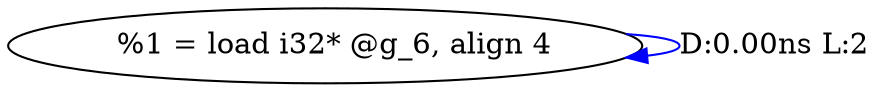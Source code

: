 digraph {
Node0x2c1dfc0[label="  %1 = load i32* @g_6, align 4"];
Node0x2c1dfc0 -> Node0x2c1dfc0[label="D:0.00ns L:2",color=blue];
}
